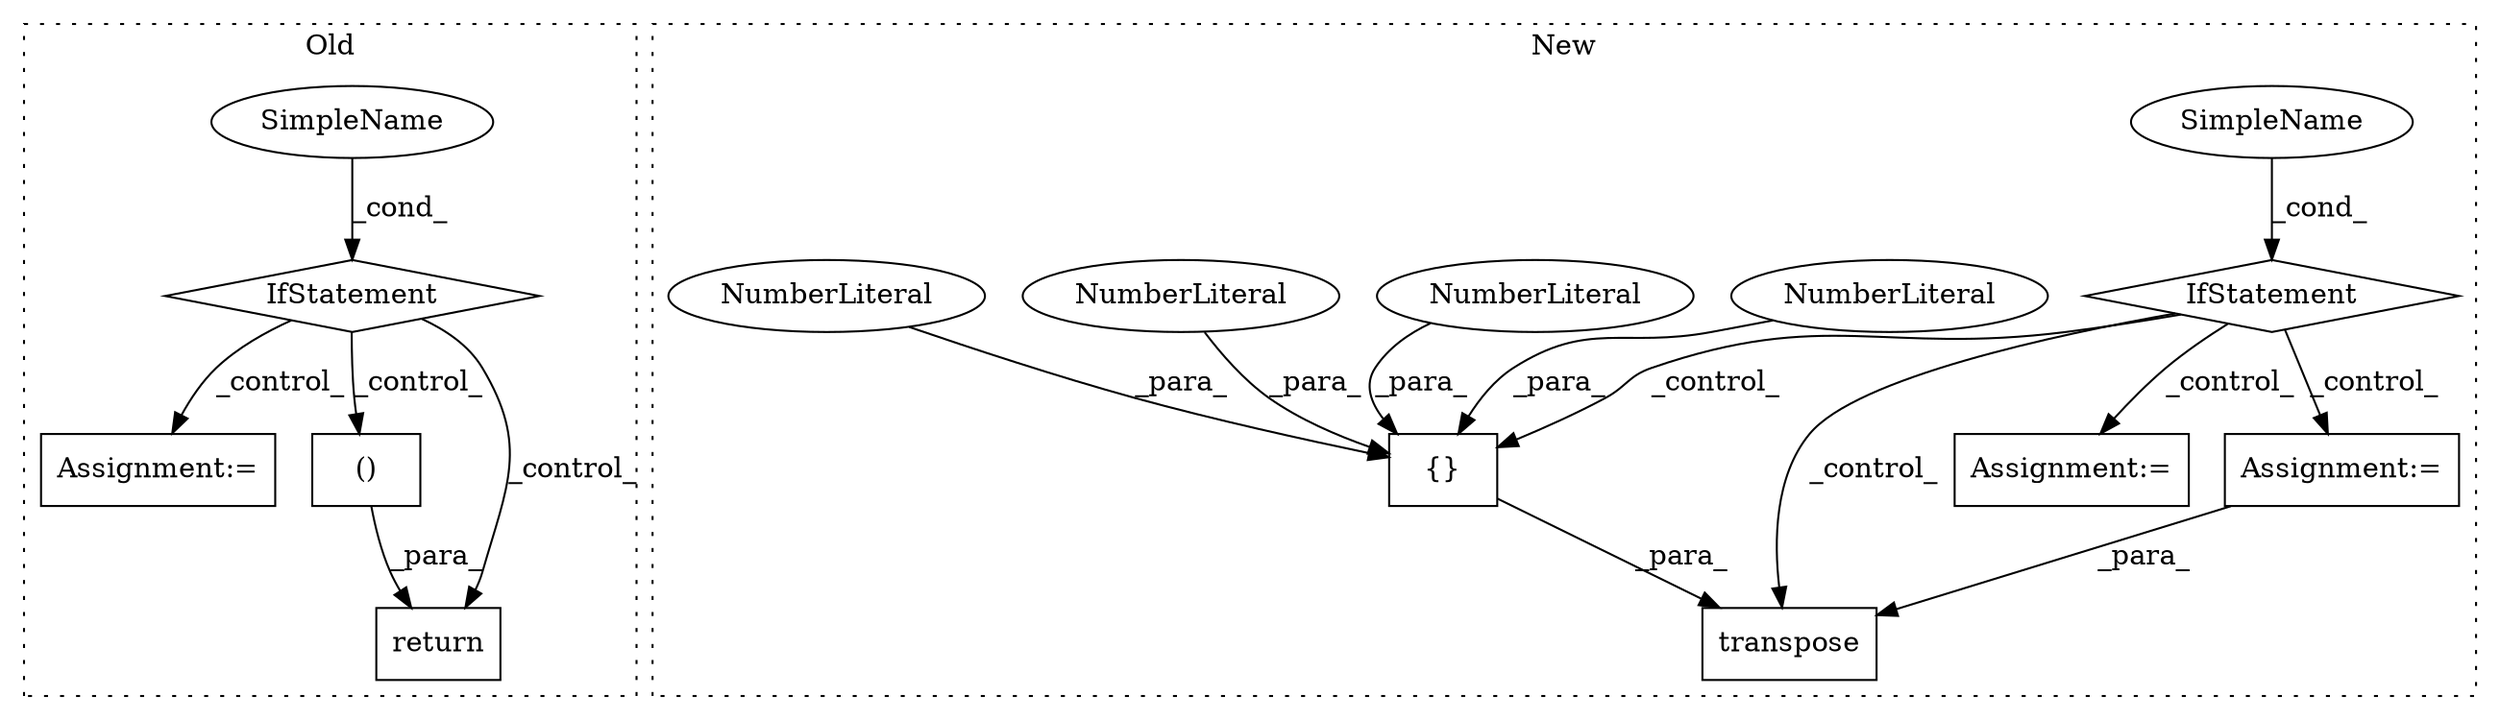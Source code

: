 digraph G {
subgraph cluster0 {
1 [label="IfStatement" a="25" s="615,629" l="4,2" shape="diamond"];
5 [label="Assignment:=" a="7" s="813" l="1" shape="box"];
6 [label="SimpleName" a="42" s="" l="" shape="ellipse"];
7 [label="()" a="106" s="664" l="46" shape="box"];
15 [label="return" a="41" s="754" l="7" shape="box"];
label = "Old";
style="dotted";
}
subgraph cluster1 {
2 [label="transpose" a="32" s="2280,2337" l="10,1" shape="box"];
3 [label="IfStatement" a="25" s="2084,2103" l="4,2" shape="diamond"];
4 [label="SimpleName" a="42" s="2088" l="15" shape="ellipse"];
8 [label="Assignment:=" a="7" s="2470" l="28" shape="box"];
9 [label="Assignment:=" a="7" s="2221" l="28" shape="box"];
10 [label="{}" a="4" s="2328,2336" l="1,1" shape="box"];
11 [label="NumberLiteral" a="34" s="2329" l="1" shape="ellipse"];
12 [label="NumberLiteral" a="34" s="2333" l="1" shape="ellipse"];
13 [label="NumberLiteral" a="34" s="2335" l="1" shape="ellipse"];
14 [label="NumberLiteral" a="34" s="2331" l="1" shape="ellipse"];
label = "New";
style="dotted";
}
1 -> 5 [label="_control_"];
1 -> 7 [label="_control_"];
1 -> 15 [label="_control_"];
3 -> 8 [label="_control_"];
3 -> 2 [label="_control_"];
3 -> 9 [label="_control_"];
3 -> 10 [label="_control_"];
4 -> 3 [label="_cond_"];
6 -> 1 [label="_cond_"];
7 -> 15 [label="_para_"];
9 -> 2 [label="_para_"];
10 -> 2 [label="_para_"];
11 -> 10 [label="_para_"];
12 -> 10 [label="_para_"];
13 -> 10 [label="_para_"];
14 -> 10 [label="_para_"];
}